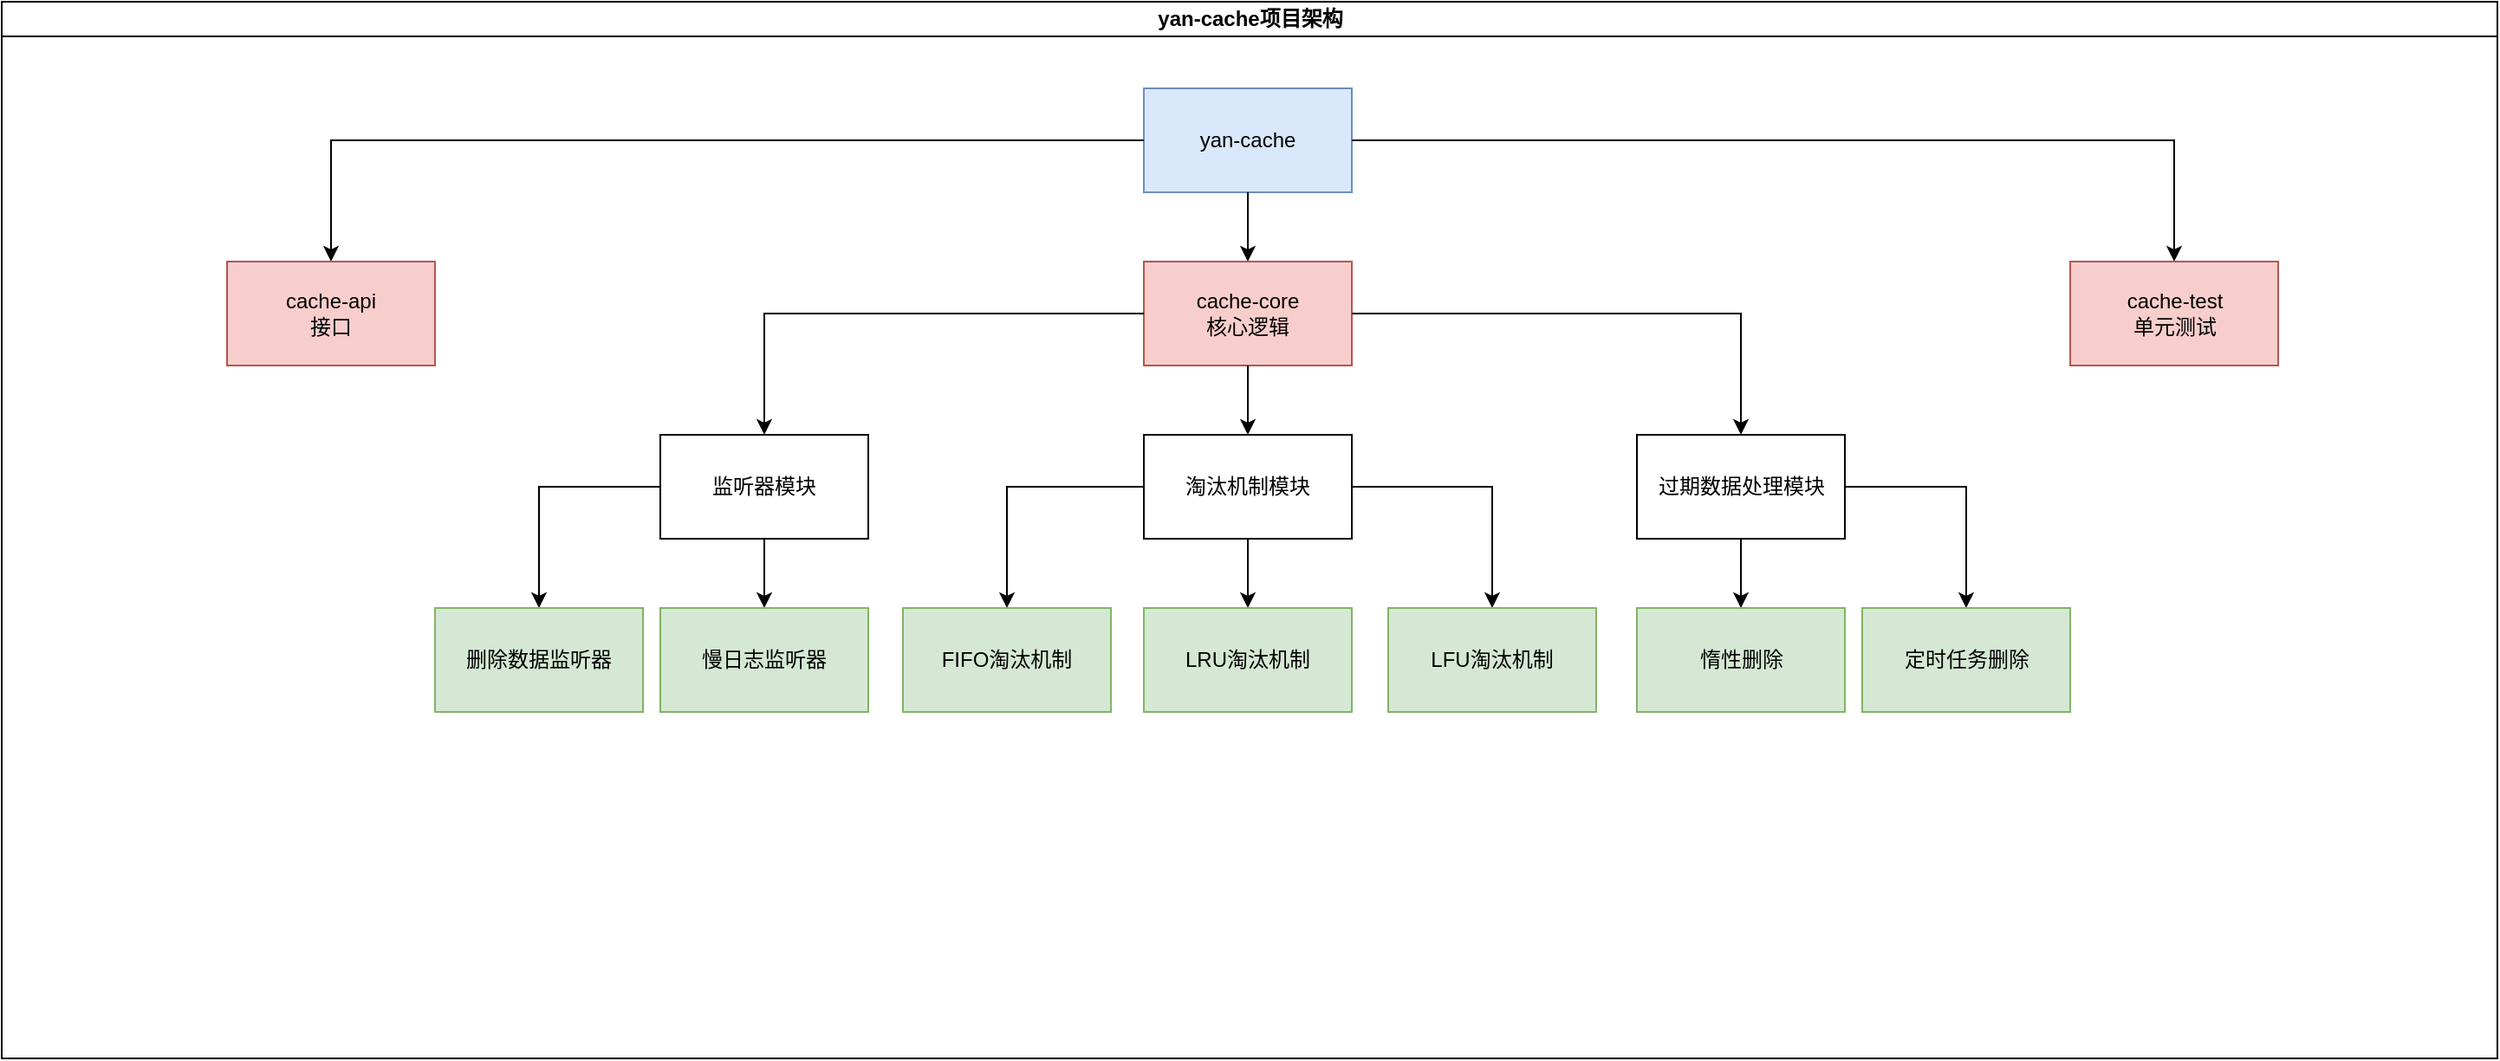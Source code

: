 <mxfile version="21.1.2" type="github">
  <diagram id="prtHgNgQTEPvFCAcTncT" name="Page-1">
    <mxGraphModel dx="2046" dy="1789" grid="1" gridSize="10" guides="1" tooltips="1" connect="1" arrows="1" fold="1" page="1" pageScale="1" pageWidth="827" pageHeight="1169" math="0" shadow="0">
      <root>
        <mxCell id="0" />
        <mxCell id="1" parent="0" />
        <mxCell id="dNxyNK7c78bLwvsdeMH5-11" value="yan-cache项目架构" style="swimlane;html=1;startSize=20;horizontal=1;containerType=tree;glass=0;" parent="1" vertex="1">
          <mxGeometry x="-530" y="-10" width="1440" height="610" as="geometry" />
        </mxCell>
        <UserObject label="yan-cache" link="https://flowus.cn/yaniv-walker/share/bc33f456-0f5b-472a-8916-db922206863c" linkTarget="_blank" id="bj3f3ybngnkuZfRFfsyG-2">
          <mxCell style="rounded=0;whiteSpace=wrap;html=1;fillColor=#dae8fc;strokeColor=#6c8ebf;" vertex="1" parent="dNxyNK7c78bLwvsdeMH5-11">
            <mxGeometry x="659" y="50" width="120" height="60" as="geometry" />
          </mxCell>
        </UserObject>
        <mxCell id="bj3f3ybngnkuZfRFfsyG-3" value="" style="edgeStyle=orthogonalEdgeStyle;rounded=0;orthogonalLoop=1;jettySize=auto;html=1;" edge="1" source="bj3f3ybngnkuZfRFfsyG-2" target="bj3f3ybngnkuZfRFfsyG-4" parent="dNxyNK7c78bLwvsdeMH5-11">
          <mxGeometry relative="1" as="geometry" />
        </mxCell>
        <mxCell id="bj3f3ybngnkuZfRFfsyG-4" value="cache-api&lt;br&gt;接口" style="rounded=0;whiteSpace=wrap;html=1;fillColor=#f8cecc;strokeColor=#b85450;" vertex="1" parent="dNxyNK7c78bLwvsdeMH5-11">
          <mxGeometry x="130" y="150" width="120" height="60" as="geometry" />
        </mxCell>
        <mxCell id="bj3f3ybngnkuZfRFfsyG-5" value="" style="edgeStyle=orthogonalEdgeStyle;rounded=0;orthogonalLoop=1;jettySize=auto;html=1;" edge="1" source="bj3f3ybngnkuZfRFfsyG-2" target="bj3f3ybngnkuZfRFfsyG-6" parent="dNxyNK7c78bLwvsdeMH5-11">
          <mxGeometry relative="1" as="geometry" />
        </mxCell>
        <mxCell id="bj3f3ybngnkuZfRFfsyG-6" value="cache-core&lt;br&gt;核心逻辑" style="rounded=0;whiteSpace=wrap;html=1;fillColor=#f8cecc;strokeColor=#b85450;" vertex="1" parent="dNxyNK7c78bLwvsdeMH5-11">
          <mxGeometry x="659" y="150" width="120" height="60" as="geometry" />
        </mxCell>
        <mxCell id="bj3f3ybngnkuZfRFfsyG-7" value="" style="edgeStyle=orthogonalEdgeStyle;rounded=0;orthogonalLoop=1;jettySize=auto;html=1;" edge="1" source="bj3f3ybngnkuZfRFfsyG-2" target="bj3f3ybngnkuZfRFfsyG-8" parent="dNxyNK7c78bLwvsdeMH5-11">
          <mxGeometry relative="1" as="geometry" />
        </mxCell>
        <mxCell id="bj3f3ybngnkuZfRFfsyG-8" value="cache-test&lt;br&gt;单元测试" style="rounded=0;whiteSpace=wrap;html=1;fillColor=#f8cecc;strokeColor=#b85450;" vertex="1" parent="dNxyNK7c78bLwvsdeMH5-11">
          <mxGeometry x="1193.5" y="150" width="120" height="60" as="geometry" />
        </mxCell>
        <mxCell id="bj3f3ybngnkuZfRFfsyG-9" value="" style="edgeStyle=orthogonalEdgeStyle;rounded=0;orthogonalLoop=1;jettySize=auto;html=1;" edge="1" target="bj3f3ybngnkuZfRFfsyG-10" source="bj3f3ybngnkuZfRFfsyG-6" parent="dNxyNK7c78bLwvsdeMH5-11">
          <mxGeometry relative="1" as="geometry">
            <mxPoint x="759" y="160" as="sourcePoint" />
          </mxGeometry>
        </mxCell>
        <mxCell id="bj3f3ybngnkuZfRFfsyG-10" value="淘汰机制模块" style="rounded=0;whiteSpace=wrap;html=1;" vertex="1" parent="dNxyNK7c78bLwvsdeMH5-11">
          <mxGeometry x="659" y="250" width="120" height="60" as="geometry" />
        </mxCell>
        <mxCell id="bj3f3ybngnkuZfRFfsyG-11" value="" style="edgeStyle=orthogonalEdgeStyle;rounded=0;orthogonalLoop=1;jettySize=auto;html=1;" edge="1" target="bj3f3ybngnkuZfRFfsyG-12" source="bj3f3ybngnkuZfRFfsyG-6" parent="dNxyNK7c78bLwvsdeMH5-11">
          <mxGeometry relative="1" as="geometry">
            <mxPoint x="759" y="160" as="sourcePoint" />
          </mxGeometry>
        </mxCell>
        <mxCell id="bj3f3ybngnkuZfRFfsyG-12" value="过期数据处理模块" style="rounded=0;whiteSpace=wrap;html=1;" vertex="1" parent="dNxyNK7c78bLwvsdeMH5-11">
          <mxGeometry x="943.5" y="250" width="120" height="60" as="geometry" />
        </mxCell>
        <mxCell id="bj3f3ybngnkuZfRFfsyG-15" value="" style="edgeStyle=orthogonalEdgeStyle;rounded=0;orthogonalLoop=1;jettySize=auto;html=1;" edge="1" target="bj3f3ybngnkuZfRFfsyG-16" source="bj3f3ybngnkuZfRFfsyG-6" parent="dNxyNK7c78bLwvsdeMH5-11">
          <mxGeometry relative="1" as="geometry">
            <mxPoint x="759" y="160" as="sourcePoint" />
          </mxGeometry>
        </mxCell>
        <mxCell id="bj3f3ybngnkuZfRFfsyG-16" value="监听器模块" style="rounded=0;whiteSpace=wrap;html=1;" vertex="1" parent="dNxyNK7c78bLwvsdeMH5-11">
          <mxGeometry x="380" y="250" width="120" height="60" as="geometry" />
        </mxCell>
        <mxCell id="bj3f3ybngnkuZfRFfsyG-17" value="" style="edgeStyle=orthogonalEdgeStyle;rounded=0;orthogonalLoop=1;jettySize=auto;html=1;" edge="1" target="bj3f3ybngnkuZfRFfsyG-18" source="bj3f3ybngnkuZfRFfsyG-16" parent="dNxyNK7c78bLwvsdeMH5-11">
          <mxGeometry relative="1" as="geometry">
            <mxPoint x="523" y="170" as="sourcePoint" />
          </mxGeometry>
        </mxCell>
        <mxCell id="bj3f3ybngnkuZfRFfsyG-18" value="删除数据监听器" style="rounded=0;whiteSpace=wrap;html=1;labelBackgroundColor=none;labelBorderColor=none;fillColor=#d5e8d4;strokeColor=#82b366;" vertex="1" parent="dNxyNK7c78bLwvsdeMH5-11">
          <mxGeometry x="250" y="350" width="120" height="60" as="geometry" />
        </mxCell>
        <mxCell id="bj3f3ybngnkuZfRFfsyG-19" value="" style="edgeStyle=orthogonalEdgeStyle;rounded=0;orthogonalLoop=1;jettySize=auto;html=1;" edge="1" target="bj3f3ybngnkuZfRFfsyG-20" source="bj3f3ybngnkuZfRFfsyG-16" parent="dNxyNK7c78bLwvsdeMH5-11">
          <mxGeometry relative="1" as="geometry">
            <mxPoint x="523" y="170" as="sourcePoint" />
          </mxGeometry>
        </mxCell>
        <mxCell id="bj3f3ybngnkuZfRFfsyG-20" value="慢日志监听器" style="rounded=0;whiteSpace=wrap;html=1;labelBackgroundColor=none;labelBorderColor=none;fillColor=#d5e8d4;strokeColor=#82b366;" vertex="1" parent="dNxyNK7c78bLwvsdeMH5-11">
          <mxGeometry x="380" y="350" width="120" height="60" as="geometry" />
        </mxCell>
        <mxCell id="bj3f3ybngnkuZfRFfsyG-21" value="" style="edgeStyle=orthogonalEdgeStyle;rounded=0;orthogonalLoop=1;jettySize=auto;html=1;" edge="1" target="bj3f3ybngnkuZfRFfsyG-22" source="bj3f3ybngnkuZfRFfsyG-10" parent="dNxyNK7c78bLwvsdeMH5-11">
          <mxGeometry relative="1" as="geometry">
            <mxPoint x="189" y="200" as="sourcePoint" />
          </mxGeometry>
        </mxCell>
        <mxCell id="bj3f3ybngnkuZfRFfsyG-22" value="FIFO淘汰机制" style="rounded=0;whiteSpace=wrap;html=1;fillColor=#d5e8d4;strokeColor=#82b366;" vertex="1" parent="dNxyNK7c78bLwvsdeMH5-11">
          <mxGeometry x="520" y="350" width="120" height="60" as="geometry" />
        </mxCell>
        <mxCell id="bj3f3ybngnkuZfRFfsyG-23" value="" style="edgeStyle=orthogonalEdgeStyle;rounded=0;orthogonalLoop=1;jettySize=auto;html=1;" edge="1" target="bj3f3ybngnkuZfRFfsyG-24" source="bj3f3ybngnkuZfRFfsyG-10" parent="dNxyNK7c78bLwvsdeMH5-11">
          <mxGeometry relative="1" as="geometry">
            <mxPoint x="189" y="200" as="sourcePoint" />
          </mxGeometry>
        </mxCell>
        <mxCell id="bj3f3ybngnkuZfRFfsyG-24" value="LRU淘汰机制" style="rounded=0;whiteSpace=wrap;html=1;fillColor=#d5e8d4;strokeColor=#82b366;" vertex="1" parent="dNxyNK7c78bLwvsdeMH5-11">
          <mxGeometry x="659" y="350" width="120" height="60" as="geometry" />
        </mxCell>
        <mxCell id="bj3f3ybngnkuZfRFfsyG-25" value="" style="edgeStyle=orthogonalEdgeStyle;rounded=0;orthogonalLoop=1;jettySize=auto;html=1;" edge="1" target="bj3f3ybngnkuZfRFfsyG-26" source="bj3f3ybngnkuZfRFfsyG-10" parent="dNxyNK7c78bLwvsdeMH5-11">
          <mxGeometry relative="1" as="geometry">
            <mxPoint x="189" y="200" as="sourcePoint" />
          </mxGeometry>
        </mxCell>
        <mxCell id="bj3f3ybngnkuZfRFfsyG-26" value="LFU淘汰机制" style="rounded=0;whiteSpace=wrap;html=1;fillColor=#d5e8d4;strokeColor=#82b366;" vertex="1" parent="dNxyNK7c78bLwvsdeMH5-11">
          <mxGeometry x="800" y="350" width="120" height="60" as="geometry" />
        </mxCell>
        <mxCell id="bj3f3ybngnkuZfRFfsyG-27" value="" style="edgeStyle=orthogonalEdgeStyle;rounded=0;orthogonalLoop=1;jettySize=auto;html=1;" edge="1" target="bj3f3ybngnkuZfRFfsyG-28" source="bj3f3ybngnkuZfRFfsyG-12" parent="dNxyNK7c78bLwvsdeMH5-11">
          <mxGeometry relative="1" as="geometry">
            <mxPoint x="152.5" y="170" as="sourcePoint" />
          </mxGeometry>
        </mxCell>
        <mxCell id="bj3f3ybngnkuZfRFfsyG-28" value="惰性删除" style="rounded=0;whiteSpace=wrap;html=1;fillColor=#d5e8d4;strokeColor=#82b366;" vertex="1" parent="dNxyNK7c78bLwvsdeMH5-11">
          <mxGeometry x="943.5" y="350" width="120" height="60" as="geometry" />
        </mxCell>
        <mxCell id="bj3f3ybngnkuZfRFfsyG-29" value="" style="edgeStyle=orthogonalEdgeStyle;rounded=0;orthogonalLoop=1;jettySize=auto;html=1;" edge="1" target="bj3f3ybngnkuZfRFfsyG-30" source="bj3f3ybngnkuZfRFfsyG-12" parent="dNxyNK7c78bLwvsdeMH5-11">
          <mxGeometry relative="1" as="geometry">
            <mxPoint x="152.5" y="170" as="sourcePoint" />
          </mxGeometry>
        </mxCell>
        <mxCell id="bj3f3ybngnkuZfRFfsyG-30" value="定时任务删除" style="rounded=0;whiteSpace=wrap;html=1;fillColor=#d5e8d4;strokeColor=#82b366;" vertex="1" parent="dNxyNK7c78bLwvsdeMH5-11">
          <mxGeometry x="1073.5" y="350" width="120" height="60" as="geometry" />
        </mxCell>
      </root>
    </mxGraphModel>
  </diagram>
</mxfile>
